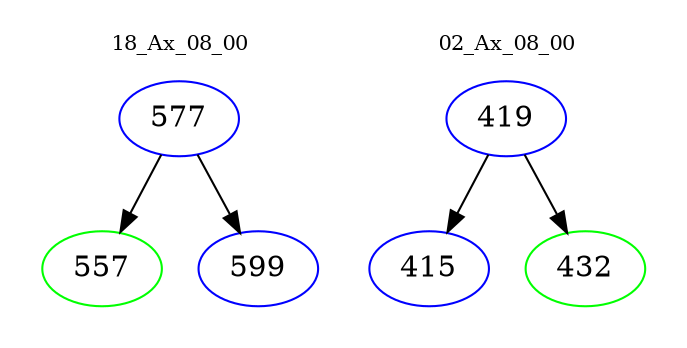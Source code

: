 digraph{
subgraph cluster_0 {
color = white
label = "18_Ax_08_00";
fontsize=10;
T0_577 [label="577", color="blue"]
T0_577 -> T0_557 [color="black"]
T0_557 [label="557", color="green"]
T0_577 -> T0_599 [color="black"]
T0_599 [label="599", color="blue"]
}
subgraph cluster_1 {
color = white
label = "02_Ax_08_00";
fontsize=10;
T1_419 [label="419", color="blue"]
T1_419 -> T1_415 [color="black"]
T1_415 [label="415", color="blue"]
T1_419 -> T1_432 [color="black"]
T1_432 [label="432", color="green"]
}
}

